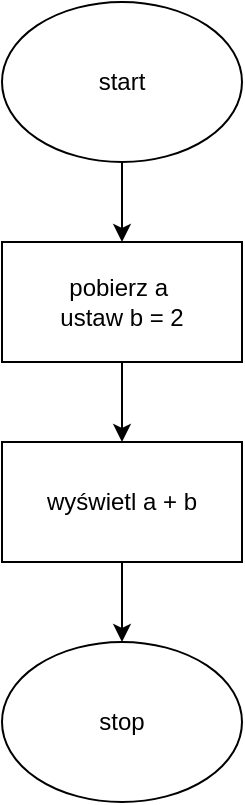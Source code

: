 <mxfile version="20.8.20" type="github">
  <diagram id="C5RBs43oDa-KdzZeNtuy" name="Page-1">
    <mxGraphModel dx="1434" dy="796" grid="1" gridSize="10" guides="1" tooltips="1" connect="1" arrows="1" fold="1" page="1" pageScale="1" pageWidth="827" pageHeight="1169" math="0" shadow="0">
      <root>
        <mxCell id="WIyWlLk6GJQsqaUBKTNV-0" />
        <mxCell id="WIyWlLk6GJQsqaUBKTNV-1" parent="WIyWlLk6GJQsqaUBKTNV-0" />
        <mxCell id="K97rRy4W2gPF59VRSpn7-3" value="" style="edgeStyle=orthogonalEdgeStyle;rounded=0;orthogonalLoop=1;jettySize=auto;html=1;" parent="WIyWlLk6GJQsqaUBKTNV-1" source="K97rRy4W2gPF59VRSpn7-1" target="K97rRy4W2gPF59VRSpn7-2" edge="1">
          <mxGeometry relative="1" as="geometry" />
        </mxCell>
        <mxCell id="K97rRy4W2gPF59VRSpn7-1" value="start" style="ellipse;whiteSpace=wrap;html=1;" parent="WIyWlLk6GJQsqaUBKTNV-1" vertex="1">
          <mxGeometry x="354" y="30" width="120" height="80" as="geometry" />
        </mxCell>
        <mxCell id="Nh9Y5LXNSLvvS71GvXiv-1" value="" style="edgeStyle=orthogonalEdgeStyle;rounded=0;orthogonalLoop=1;jettySize=auto;html=1;" edge="1" parent="WIyWlLk6GJQsqaUBKTNV-1" source="K97rRy4W2gPF59VRSpn7-2" target="Nh9Y5LXNSLvvS71GvXiv-0">
          <mxGeometry relative="1" as="geometry" />
        </mxCell>
        <mxCell id="K97rRy4W2gPF59VRSpn7-2" value="pobierz a&amp;nbsp;&lt;br&gt;ustaw b = 2" style="rounded=0;whiteSpace=wrap;html=1;" parent="WIyWlLk6GJQsqaUBKTNV-1" vertex="1">
          <mxGeometry x="354" y="150" width="120" height="60" as="geometry" />
        </mxCell>
        <mxCell id="Nh9Y5LXNSLvvS71GvXiv-3" value="" style="edgeStyle=orthogonalEdgeStyle;rounded=0;orthogonalLoop=1;jettySize=auto;html=1;" edge="1" parent="WIyWlLk6GJQsqaUBKTNV-1" source="Nh9Y5LXNSLvvS71GvXiv-0" target="Nh9Y5LXNSLvvS71GvXiv-2">
          <mxGeometry relative="1" as="geometry" />
        </mxCell>
        <mxCell id="Nh9Y5LXNSLvvS71GvXiv-0" value="wyświetl a + b" style="rounded=0;whiteSpace=wrap;html=1;" vertex="1" parent="WIyWlLk6GJQsqaUBKTNV-1">
          <mxGeometry x="354" y="250" width="120" height="60" as="geometry" />
        </mxCell>
        <mxCell id="Nh9Y5LXNSLvvS71GvXiv-2" value="stop" style="ellipse;whiteSpace=wrap;html=1;" vertex="1" parent="WIyWlLk6GJQsqaUBKTNV-1">
          <mxGeometry x="354" y="350" width="120" height="80" as="geometry" />
        </mxCell>
      </root>
    </mxGraphModel>
  </diagram>
</mxfile>
